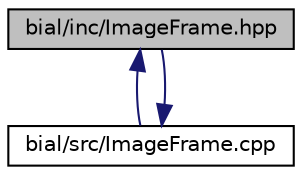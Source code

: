 digraph "bial/inc/ImageFrame.hpp"
{
  edge [fontname="Helvetica",fontsize="10",labelfontname="Helvetica",labelfontsize="10"];
  node [fontname="Helvetica",fontsize="10",shape=record];
  Node1 [label="bial/inc/ImageFrame.hpp",height=0.2,width=0.4,color="black", fillcolor="grey75", style="filled", fontcolor="black"];
  Node1 -> Node2 [dir="back",color="midnightblue",fontsize="10",style="solid",fontname="Helvetica"];
  Node2 [label="bial/src/ImageFrame.cpp",height=0.2,width=0.4,color="black", fillcolor="white", style="filled",URL="$_image_frame_8cpp.html"];
  Node2 -> Node1 [dir="back",color="midnightblue",fontsize="10",style="solid",fontname="Helvetica"];
}
